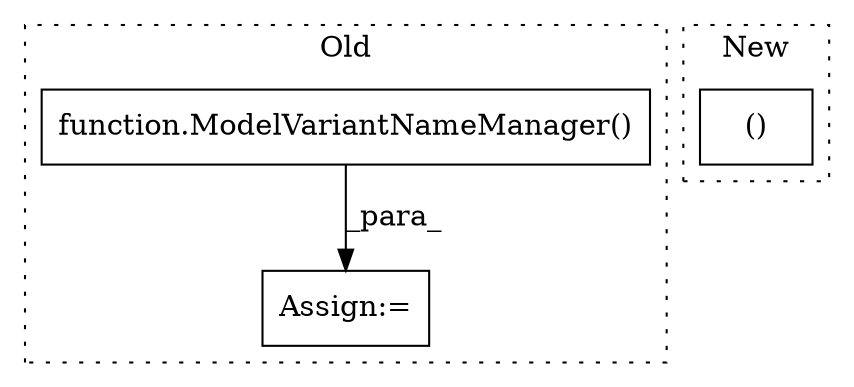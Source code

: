 digraph G {
subgraph cluster0 {
1 [label="function.ModelVariantNameManager()" a="75" s="1108" l="25" shape="box"];
3 [label="Assign:=" a="68" s="1146" l="3" shape="box"];
label = "Old";
style="dotted";
}
subgraph cluster1 {
2 [label="()" a="54" s="1434" l="25" shape="box"];
label = "New";
style="dotted";
}
1 -> 3 [label="_para_"];
}